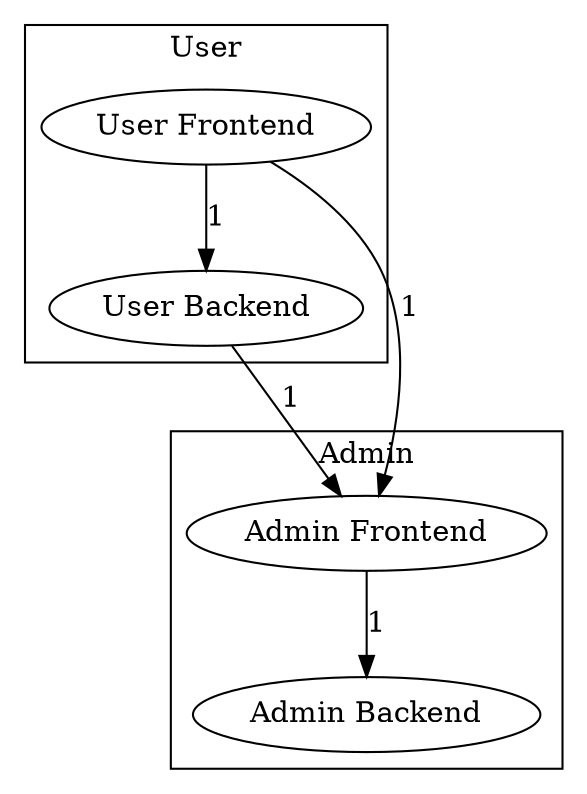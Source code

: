 digraph "" {
subgraph "cluster_User" {
label="User"
"User Frontend" [
group="User"
]
"User Backend" [
group="User"
]
}
subgraph "cluster_Admin" {
label="Admin"
"Admin Frontend" [
group="Admin"
]
"Admin Backend" [
group="Admin"
]
}
"User Frontend" -> "User Backend" [
label="1"
]
"User Frontend" -> "Admin Frontend" [
label="1"
]
"Admin Frontend" -> "Admin Backend" [
label="1"
]
"User Backend" -> "Admin Frontend" [
label="1"
]
}